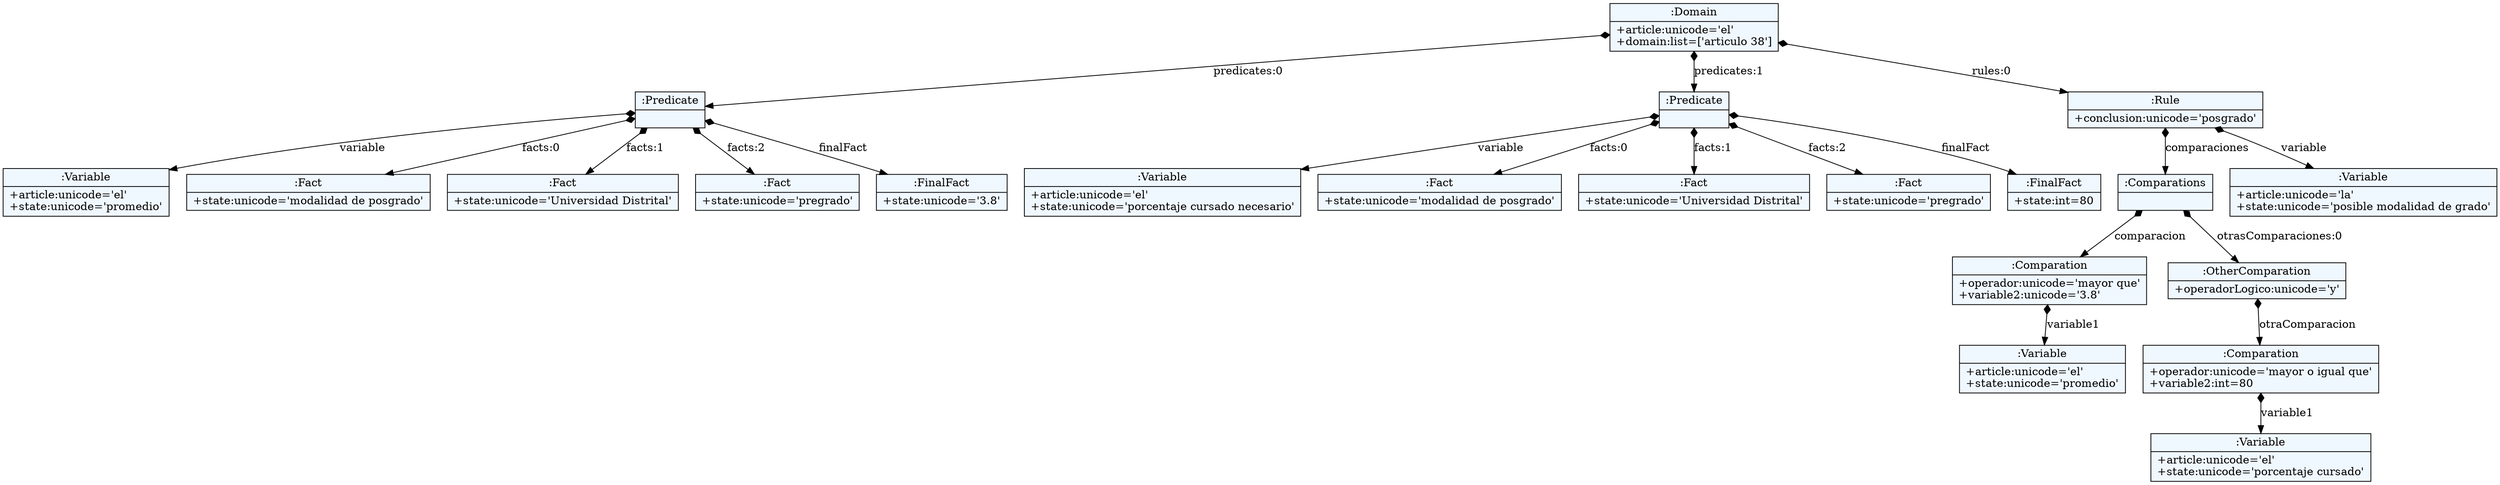 
    digraph xtext {
    fontname = "Bitstream Vera Sans"
    fontsize = 8
    node[
        shape=record,
        style=filled,
        fillcolor=aliceblue
    ]
    nodesep = 0.3
    edge[dir=black,arrowtail=empty]


140395357997264 -> 140395357812816 [label="predicates:0" arrowtail=diamond dir=both]
140395357812816 -> 140395357811280 [label="variable" arrowtail=diamond dir=both]
140395357811280[label="{:Variable|+article:unicode='el'\l+state:unicode='promedio'\l}"]
140395357812816 -> 140395358156816 [label="facts:0" arrowtail=diamond dir=both]
140395358156816[label="{:Fact|+state:unicode='modalidad de posgrado'\l}"]
140395357812816 -> 140395358155472 [label="facts:1" arrowtail=diamond dir=both]
140395358155472[label="{:Fact|+state:unicode='Universidad Distrital'\l}"]
140395357812816 -> 140395358155088 [label="facts:2" arrowtail=diamond dir=both]
140395358155088[label="{:Fact|+state:unicode='pregrado'\l}"]
140395357812816 -> 140395358158096 [label="finalFact" arrowtail=diamond dir=both]
140395358158096[label="{:FinalFact|+state:unicode='3.8'\l}"]
140395357812816[label="{:Predicate|}"]
140395357997264 -> 140395357812496 [label="predicates:1" arrowtail=diamond dir=both]
140395357812496 -> 140395358332048 [label="variable" arrowtail=diamond dir=both]
140395358332048[label="{:Variable|+article:unicode='el'\l+state:unicode='porcentaje cursado necesario'\l}"]
140395357812496 -> 140395357720400 [label="facts:0" arrowtail=diamond dir=both]
140395357720400[label="{:Fact|+state:unicode='modalidad de posgrado'\l}"]
140395357812496 -> 140395357717584 [label="facts:1" arrowtail=diamond dir=both]
140395357717584[label="{:Fact|+state:unicode='Universidad Distrital'\l}"]
140395357812496 -> 140395357720528 [label="facts:2" arrowtail=diamond dir=both]
140395357720528[label="{:Fact|+state:unicode='pregrado'\l}"]
140395357812496 -> 140395357717520 [label="finalFact" arrowtail=diamond dir=both]
140395357717520[label="{:FinalFact|+state:int=80\l}"]
140395357812496[label="{:Predicate|}"]
140395357997264 -> 140395358157776 [label="rules:0" arrowtail=diamond dir=both]
140395358157776 -> 140395357716944 [label="comparaciones" arrowtail=diamond dir=both]
140395357716944 -> 140395357717008 [label="comparacion" arrowtail=diamond dir=both]
140395357717008 -> 140395357840208 [label="variable1" arrowtail=diamond dir=both]
140395357840208[label="{:Variable|+article:unicode='el'\l+state:unicode='promedio'\l}"]
140395357717008[label="{:Comparation|+operador:unicode='mayor que'\l+variable2:unicode='3.8'\l}"]
140395357716944 -> 140395357843216 [label="otrasComparaciones:0" arrowtail=diamond dir=both]
140395357843216 -> 140395357841552 [label="otraComparacion" arrowtail=diamond dir=both]
140395357841552 -> 140395357840016 [label="variable1" arrowtail=diamond dir=both]
140395357840016[label="{:Variable|+article:unicode='el'\l+state:unicode='porcentaje cursado'\l}"]
140395357841552[label="{:Comparation|+operador:unicode='mayor o igual que'\l+variable2:int=80\l}"]
140395357843216[label="{:OtherComparation|+operadorLogico:unicode='y'\l}"]
140395357716944[label="{:Comparations|}"]
140395358157776 -> 140395357718352 [label="variable" arrowtail=diamond dir=both]
140395357718352[label="{:Variable|+article:unicode='la'\l+state:unicode='posible modalidad de grado'\l}"]
140395358157776[label="{:Rule|+conclusion:unicode='posgrado'\l}"]
140395357997264[label="{:Domain|+article:unicode='el'\l+domain:list=['articulo 38']\l}"]

}
